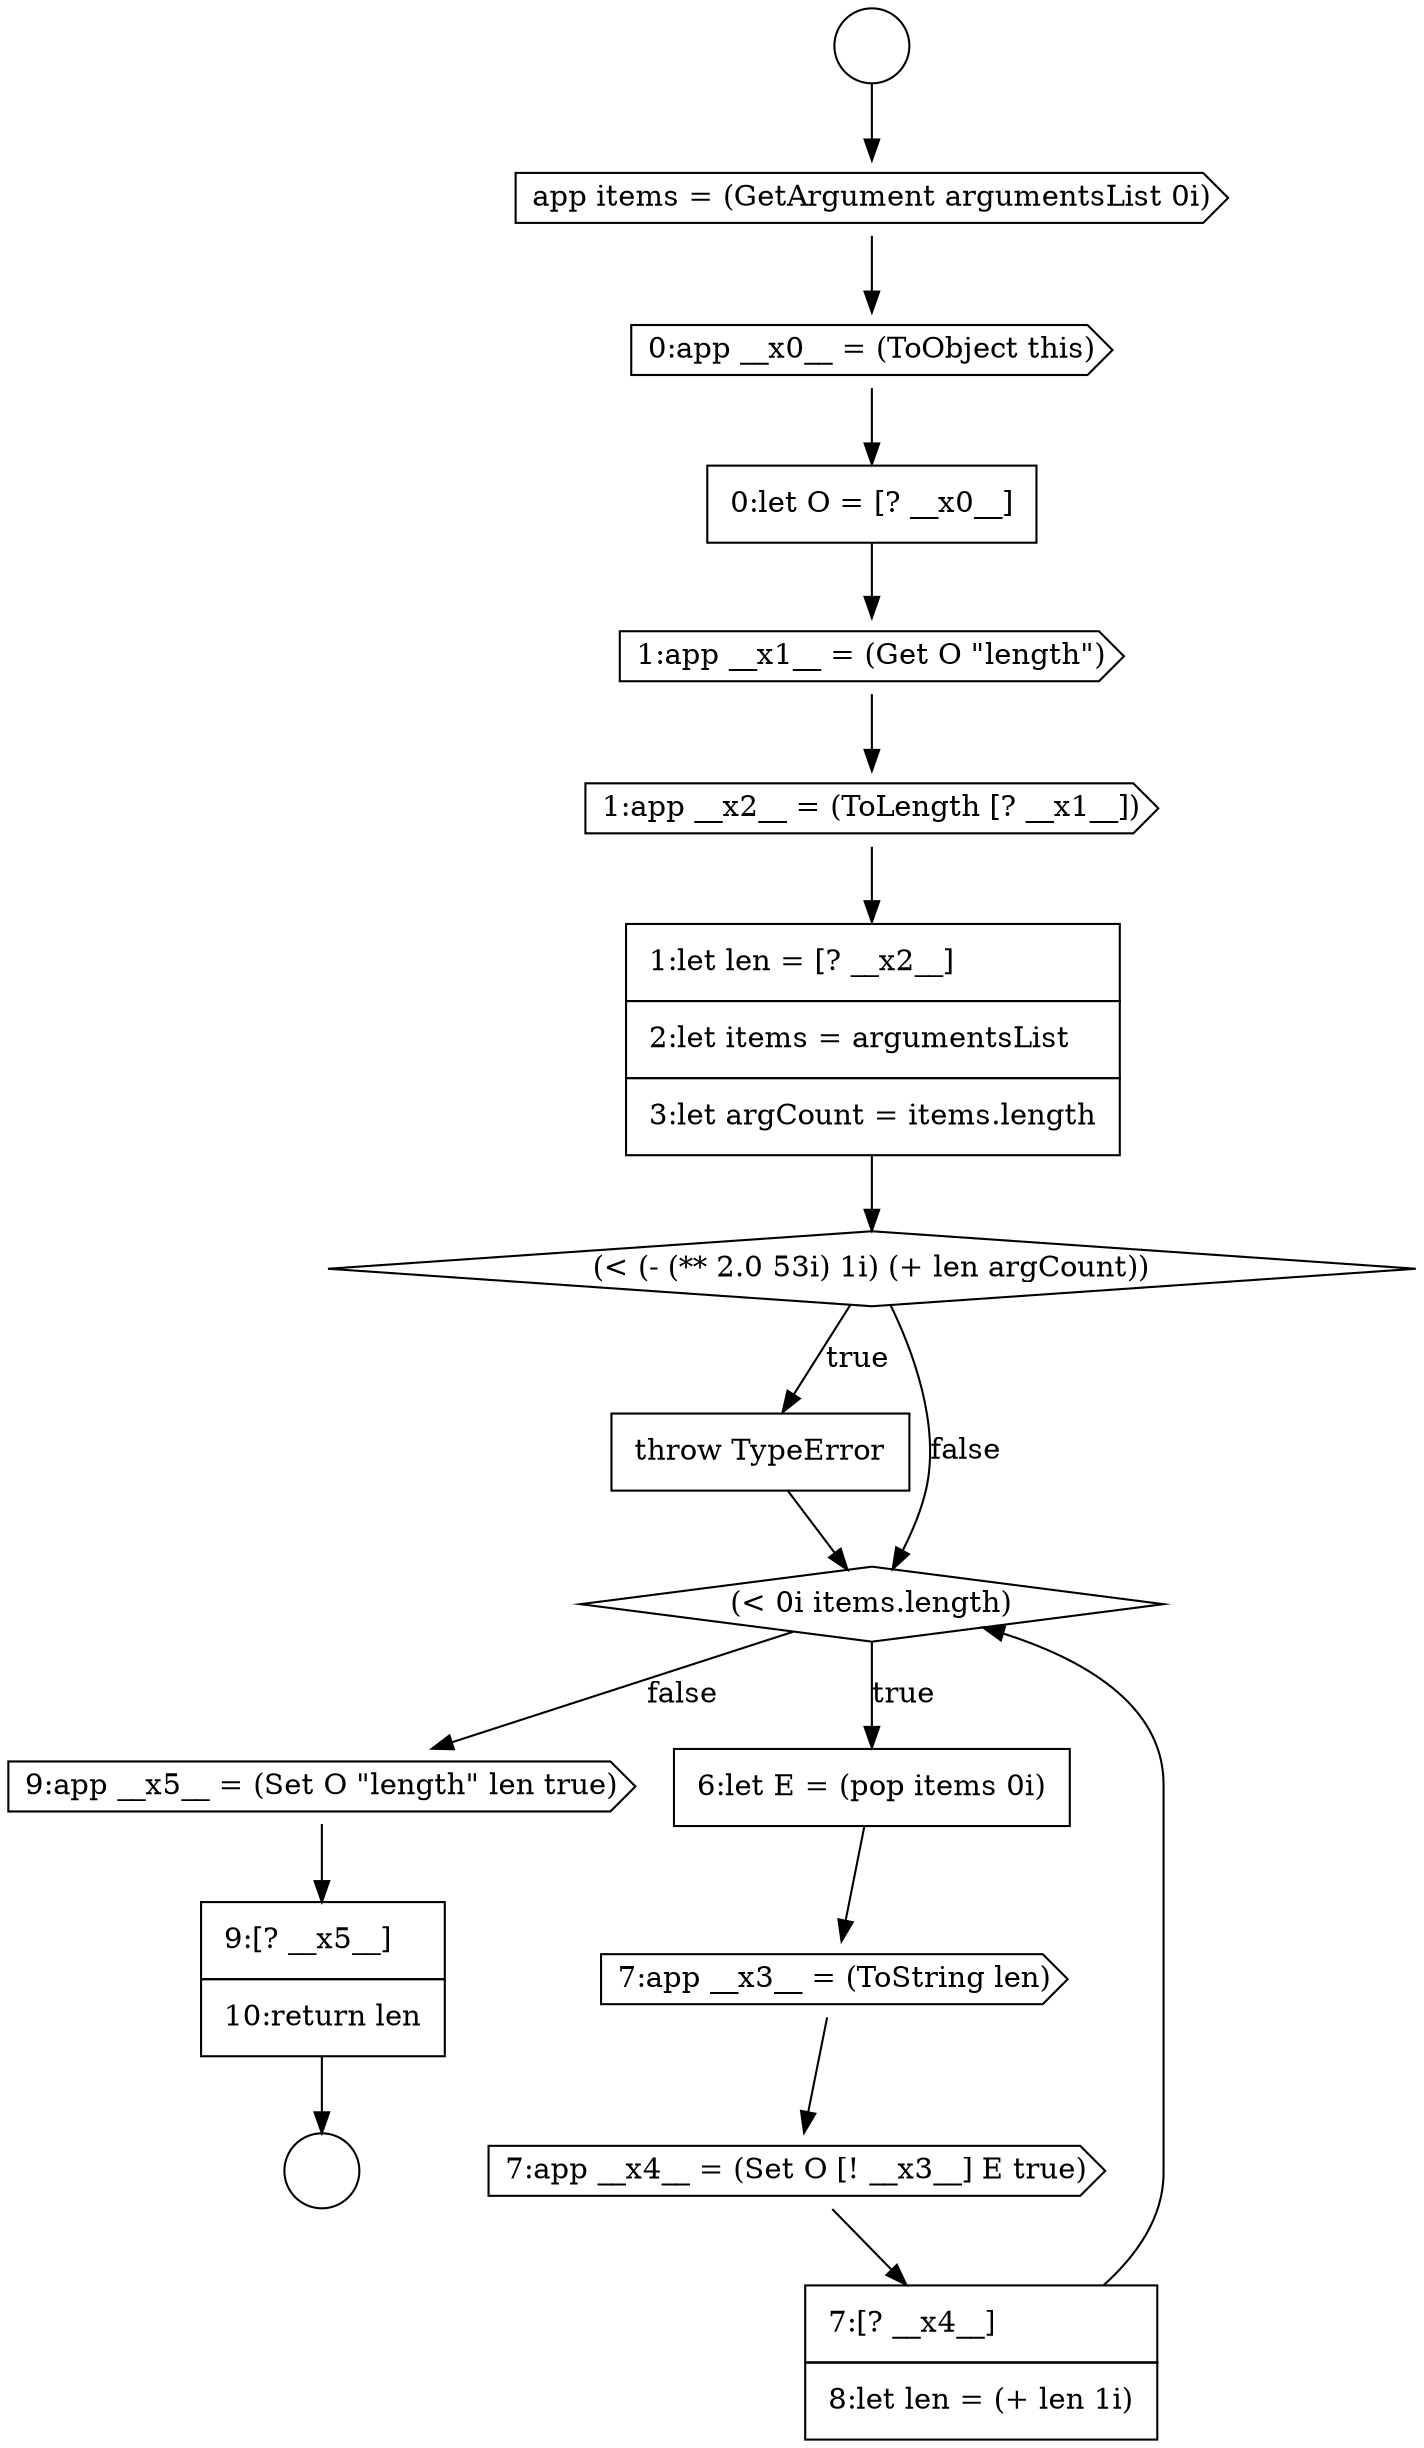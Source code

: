 digraph {
  node15009 [shape=cds, label=<<font color="black">1:app __x1__ = (Get O &quot;length&quot;)</font>> color="black" fillcolor="white" style=filled]
  node15019 [shape=cds, label=<<font color="black">9:app __x5__ = (Set O &quot;length&quot; len true)</font>> color="black" fillcolor="white" style=filled]
  node15013 [shape=none, margin=0, label=<<font color="black">
    <table border="0" cellborder="1" cellspacing="0" cellpadding="10">
      <tr><td align="left">throw TypeError</td></tr>
    </table>
  </font>> color="black" fillcolor="white" style=filled]
  node15008 [shape=none, margin=0, label=<<font color="black">
    <table border="0" cellborder="1" cellspacing="0" cellpadding="10">
      <tr><td align="left">0:let O = [? __x0__]</td></tr>
    </table>
  </font>> color="black" fillcolor="white" style=filled]
  node15014 [shape=diamond, label=<<font color="black">(&lt; 0i items.length)</font>> color="black" fillcolor="white" style=filled]
  node15017 [shape=cds, label=<<font color="black">7:app __x4__ = (Set O [! __x3__] E true)</font>> color="black" fillcolor="white" style=filled]
  node15015 [shape=none, margin=0, label=<<font color="black">
    <table border="0" cellborder="1" cellspacing="0" cellpadding="10">
      <tr><td align="left">6:let E = (pop items 0i)</td></tr>
    </table>
  </font>> color="black" fillcolor="white" style=filled]
  node15020 [shape=none, margin=0, label=<<font color="black">
    <table border="0" cellborder="1" cellspacing="0" cellpadding="10">
      <tr><td align="left">9:[? __x5__]</td></tr>
      <tr><td align="left">10:return len</td></tr>
    </table>
  </font>> color="black" fillcolor="white" style=filled]
  node15016 [shape=cds, label=<<font color="black">7:app __x3__ = (ToString len)</font>> color="black" fillcolor="white" style=filled]
  node15012 [shape=diamond, label=<<font color="black">(&lt; (- (** 2.0 53i) 1i) (+ len argCount))</font>> color="black" fillcolor="white" style=filled]
  node15018 [shape=none, margin=0, label=<<font color="black">
    <table border="0" cellborder="1" cellspacing="0" cellpadding="10">
      <tr><td align="left">7:[? __x4__]</td></tr>
      <tr><td align="left">8:let len = (+ len 1i)</td></tr>
    </table>
  </font>> color="black" fillcolor="white" style=filled]
  node15005 [shape=circle label=" " color="black" fillcolor="white" style=filled]
  node15007 [shape=cds, label=<<font color="black">0:app __x0__ = (ToObject this)</font>> color="black" fillcolor="white" style=filled]
  node15010 [shape=cds, label=<<font color="black">1:app __x2__ = (ToLength [? __x1__])</font>> color="black" fillcolor="white" style=filled]
  node15011 [shape=none, margin=0, label=<<font color="black">
    <table border="0" cellborder="1" cellspacing="0" cellpadding="10">
      <tr><td align="left">1:let len = [? __x2__]</td></tr>
      <tr><td align="left">2:let items = argumentsList</td></tr>
      <tr><td align="left">3:let argCount = items.length</td></tr>
    </table>
  </font>> color="black" fillcolor="white" style=filled]
  node15004 [shape=circle label=" " color="black" fillcolor="white" style=filled]
  node15006 [shape=cds, label=<<font color="black">app items = (GetArgument argumentsList 0i)</font>> color="black" fillcolor="white" style=filled]
  node15015 -> node15016 [ color="black"]
  node15009 -> node15010 [ color="black"]
  node15013 -> node15014 [ color="black"]
  node15014 -> node15015 [label=<<font color="black">true</font>> color="black"]
  node15014 -> node15019 [label=<<font color="black">false</font>> color="black"]
  node15018 -> node15014 [ color="black"]
  node15010 -> node15011 [ color="black"]
  node15007 -> node15008 [ color="black"]
  node15017 -> node15018 [ color="black"]
  node15004 -> node15006 [ color="black"]
  node15016 -> node15017 [ color="black"]
  node15012 -> node15013 [label=<<font color="black">true</font>> color="black"]
  node15012 -> node15014 [label=<<font color="black">false</font>> color="black"]
  node15019 -> node15020 [ color="black"]
  node15011 -> node15012 [ color="black"]
  node15006 -> node15007 [ color="black"]
  node15020 -> node15005 [ color="black"]
  node15008 -> node15009 [ color="black"]
}
